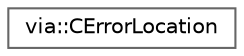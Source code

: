 digraph "Graphical Class Hierarchy"
{
 // LATEX_PDF_SIZE
  bgcolor="transparent";
  edge [fontname=Helvetica,fontsize=10,labelfontname=Helvetica,labelfontsize=10];
  node [fontname=Helvetica,fontsize=10,shape=box,height=0.2,width=0.4];
  rankdir="LR";
  Node0 [id="Node000000",label="via::CErrorLocation",height=0.2,width=0.4,color="grey40", fillcolor="white", style="filled",URL="$structvia_1_1CErrorLocation.html",tooltip=" "];
}
